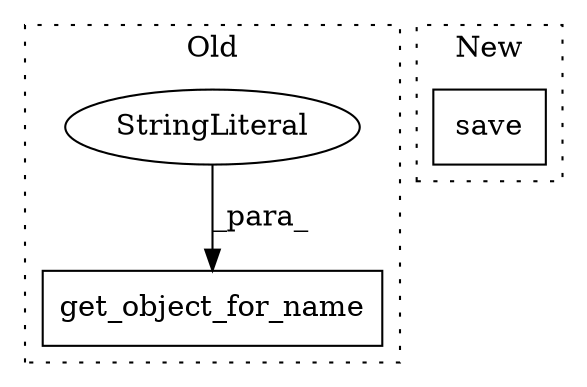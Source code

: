 digraph G {
subgraph cluster0 {
1 [label="get_object_for_name" a="32" s="22011,22045" l="20,1" shape="box"];
3 [label="StringLiteral" a="45" s="22031" l="14" shape="ellipse"];
label = "Old";
style="dotted";
}
subgraph cluster1 {
2 [label="save" a="32" s="21930" l="6" shape="box"];
label = "New";
style="dotted";
}
3 -> 1 [label="_para_"];
}
